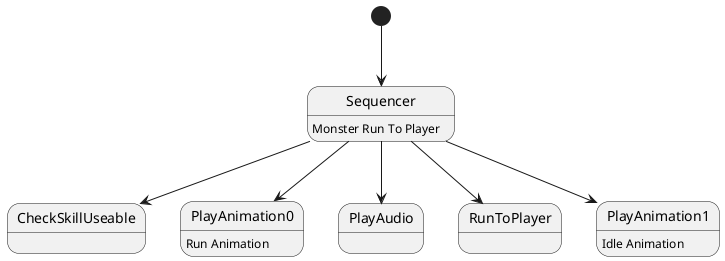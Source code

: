 @startuml

[*]-->Sequencer
Sequencer : Monster Run To Player
Sequencer-->CheckSkillUseable
Sequencer-->PlayAnimation0
PlayAnimation0 : Run Animation
Sequencer-->PlayAudio
Sequencer-->RunToPlayer
Sequencer-->PlayAnimation1
PlayAnimation1 : Idle Animation

@enduml